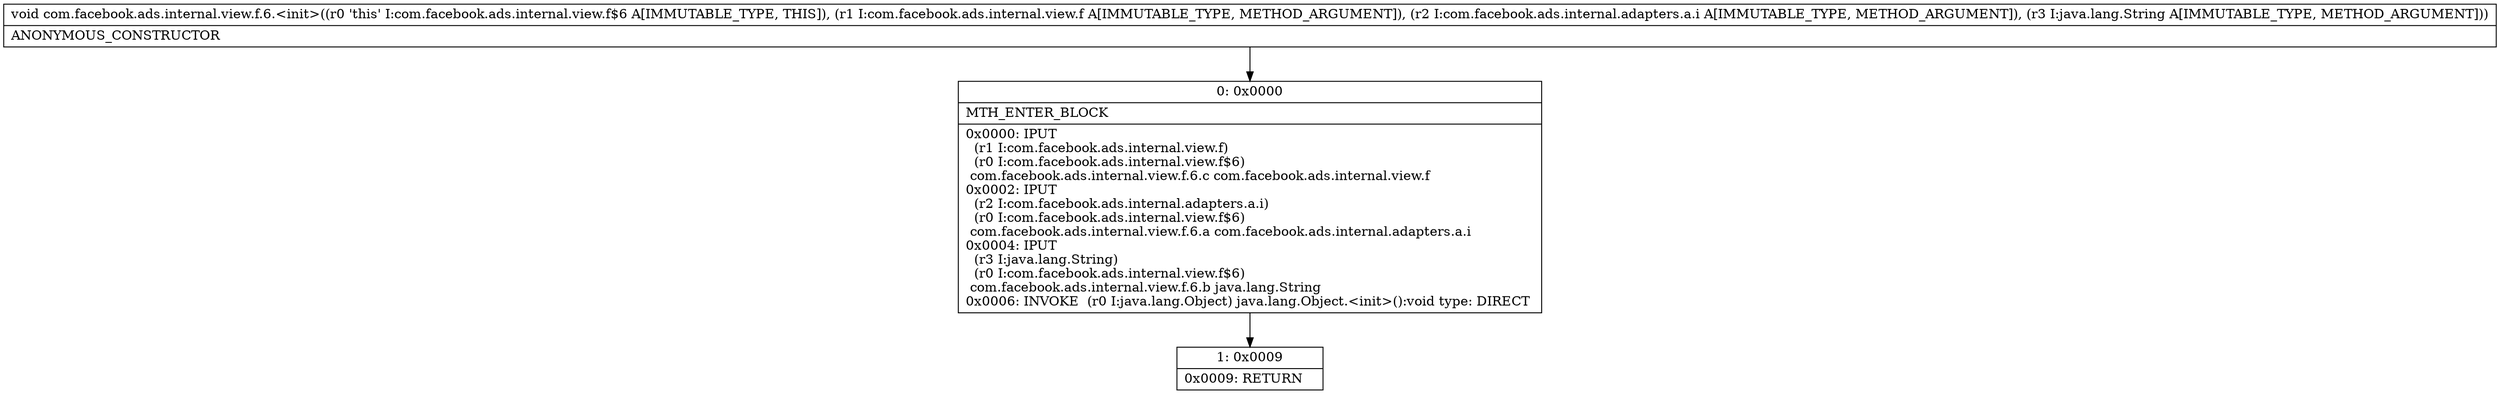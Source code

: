 digraph "CFG forcom.facebook.ads.internal.view.f.6.\<init\>(Lcom\/facebook\/ads\/internal\/view\/f;Lcom\/facebook\/ads\/internal\/adapters\/a\/i;Ljava\/lang\/String;)V" {
Node_0 [shape=record,label="{0\:\ 0x0000|MTH_ENTER_BLOCK\l|0x0000: IPUT  \l  (r1 I:com.facebook.ads.internal.view.f)\l  (r0 I:com.facebook.ads.internal.view.f$6)\l com.facebook.ads.internal.view.f.6.c com.facebook.ads.internal.view.f \l0x0002: IPUT  \l  (r2 I:com.facebook.ads.internal.adapters.a.i)\l  (r0 I:com.facebook.ads.internal.view.f$6)\l com.facebook.ads.internal.view.f.6.a com.facebook.ads.internal.adapters.a.i \l0x0004: IPUT  \l  (r3 I:java.lang.String)\l  (r0 I:com.facebook.ads.internal.view.f$6)\l com.facebook.ads.internal.view.f.6.b java.lang.String \l0x0006: INVOKE  (r0 I:java.lang.Object) java.lang.Object.\<init\>():void type: DIRECT \l}"];
Node_1 [shape=record,label="{1\:\ 0x0009|0x0009: RETURN   \l}"];
MethodNode[shape=record,label="{void com.facebook.ads.internal.view.f.6.\<init\>((r0 'this' I:com.facebook.ads.internal.view.f$6 A[IMMUTABLE_TYPE, THIS]), (r1 I:com.facebook.ads.internal.view.f A[IMMUTABLE_TYPE, METHOD_ARGUMENT]), (r2 I:com.facebook.ads.internal.adapters.a.i A[IMMUTABLE_TYPE, METHOD_ARGUMENT]), (r3 I:java.lang.String A[IMMUTABLE_TYPE, METHOD_ARGUMENT]))  | ANONYMOUS_CONSTRUCTOR\l}"];
MethodNode -> Node_0;
Node_0 -> Node_1;
}


